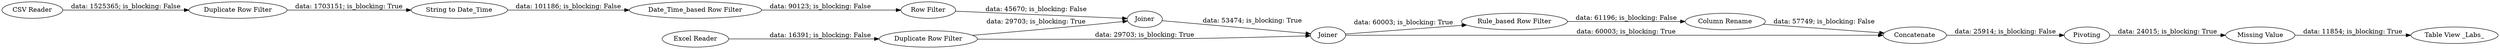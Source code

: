 digraph {
	"6843421979863197251_12" [label="Missing Value"]
	"6843421979863197251_1" [label="CSV Reader"]
	"6843421979863197251_25" [label="Rule_based Row Filter"]
	"6843421979863197251_23" [label="Table View _Labs_"]
	"6843421979863197251_8" [label=Joiner]
	"6843421979863197251_5" [label="Row Filter"]
	"6843421979863197251_27" [label=Concatenate]
	"6843421979863197251_26" [label="Column Rename"]
	"6843421979863197251_4" [label="String to Date_Time"]
	"6843421979863197251_7" [label=Joiner]
	"6843421979863197251_9" [label=Pivoting]
	"6843421979863197251_14" [label="Duplicate Row Filter"]
	"6843421979863197251_6" [label="Date_Time_based Row Filter"]
	"6843421979863197251_22" [label="Duplicate Row Filter"]
	"6843421979863197251_3" [label="Excel Reader"]
	"6843421979863197251_12" -> "6843421979863197251_23" [label="data: 11854; is_blocking: True"]
	"6843421979863197251_8" -> "6843421979863197251_25" [label="data: 60003; is_blocking: True"]
	"6843421979863197251_22" -> "6843421979863197251_8" [label="data: 29703; is_blocking: True"]
	"6843421979863197251_6" -> "6843421979863197251_5" [label="data: 90123; is_blocking: False"]
	"6843421979863197251_5" -> "6843421979863197251_7" [label="data: 45670; is_blocking: False"]
	"6843421979863197251_9" -> "6843421979863197251_12" [label="data: 24015; is_blocking: True"]
	"6843421979863197251_1" -> "6843421979863197251_14" [label="data: 1525365; is_blocking: False"]
	"6843421979863197251_3" -> "6843421979863197251_22" [label="data: 16391; is_blocking: False"]
	"6843421979863197251_8" -> "6843421979863197251_27" [label="data: 60003; is_blocking: True"]
	"6843421979863197251_4" -> "6843421979863197251_6" [label="data: 101186; is_blocking: False"]
	"6843421979863197251_25" -> "6843421979863197251_26" [label="data: 61196; is_blocking: False"]
	"6843421979863197251_14" -> "6843421979863197251_4" [label="data: 1703151; is_blocking: True"]
	"6843421979863197251_7" -> "6843421979863197251_8" [label="data: 53474; is_blocking: True"]
	"6843421979863197251_26" -> "6843421979863197251_27" [label="data: 57749; is_blocking: False"]
	"6843421979863197251_27" -> "6843421979863197251_9" [label="data: 25914; is_blocking: False"]
	"6843421979863197251_22" -> "6843421979863197251_7" [label="data: 29703; is_blocking: True"]
	rankdir=LR
}
